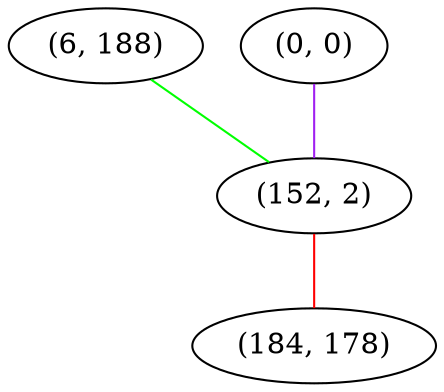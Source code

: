 graph "" {
"(6, 188)";
"(0, 0)";
"(152, 2)";
"(184, 178)";
"(6, 188)" -- "(152, 2)"  [color=green, key=0, weight=2];
"(0, 0)" -- "(152, 2)"  [color=purple, key=0, weight=4];
"(152, 2)" -- "(184, 178)"  [color=red, key=0, weight=1];
}
